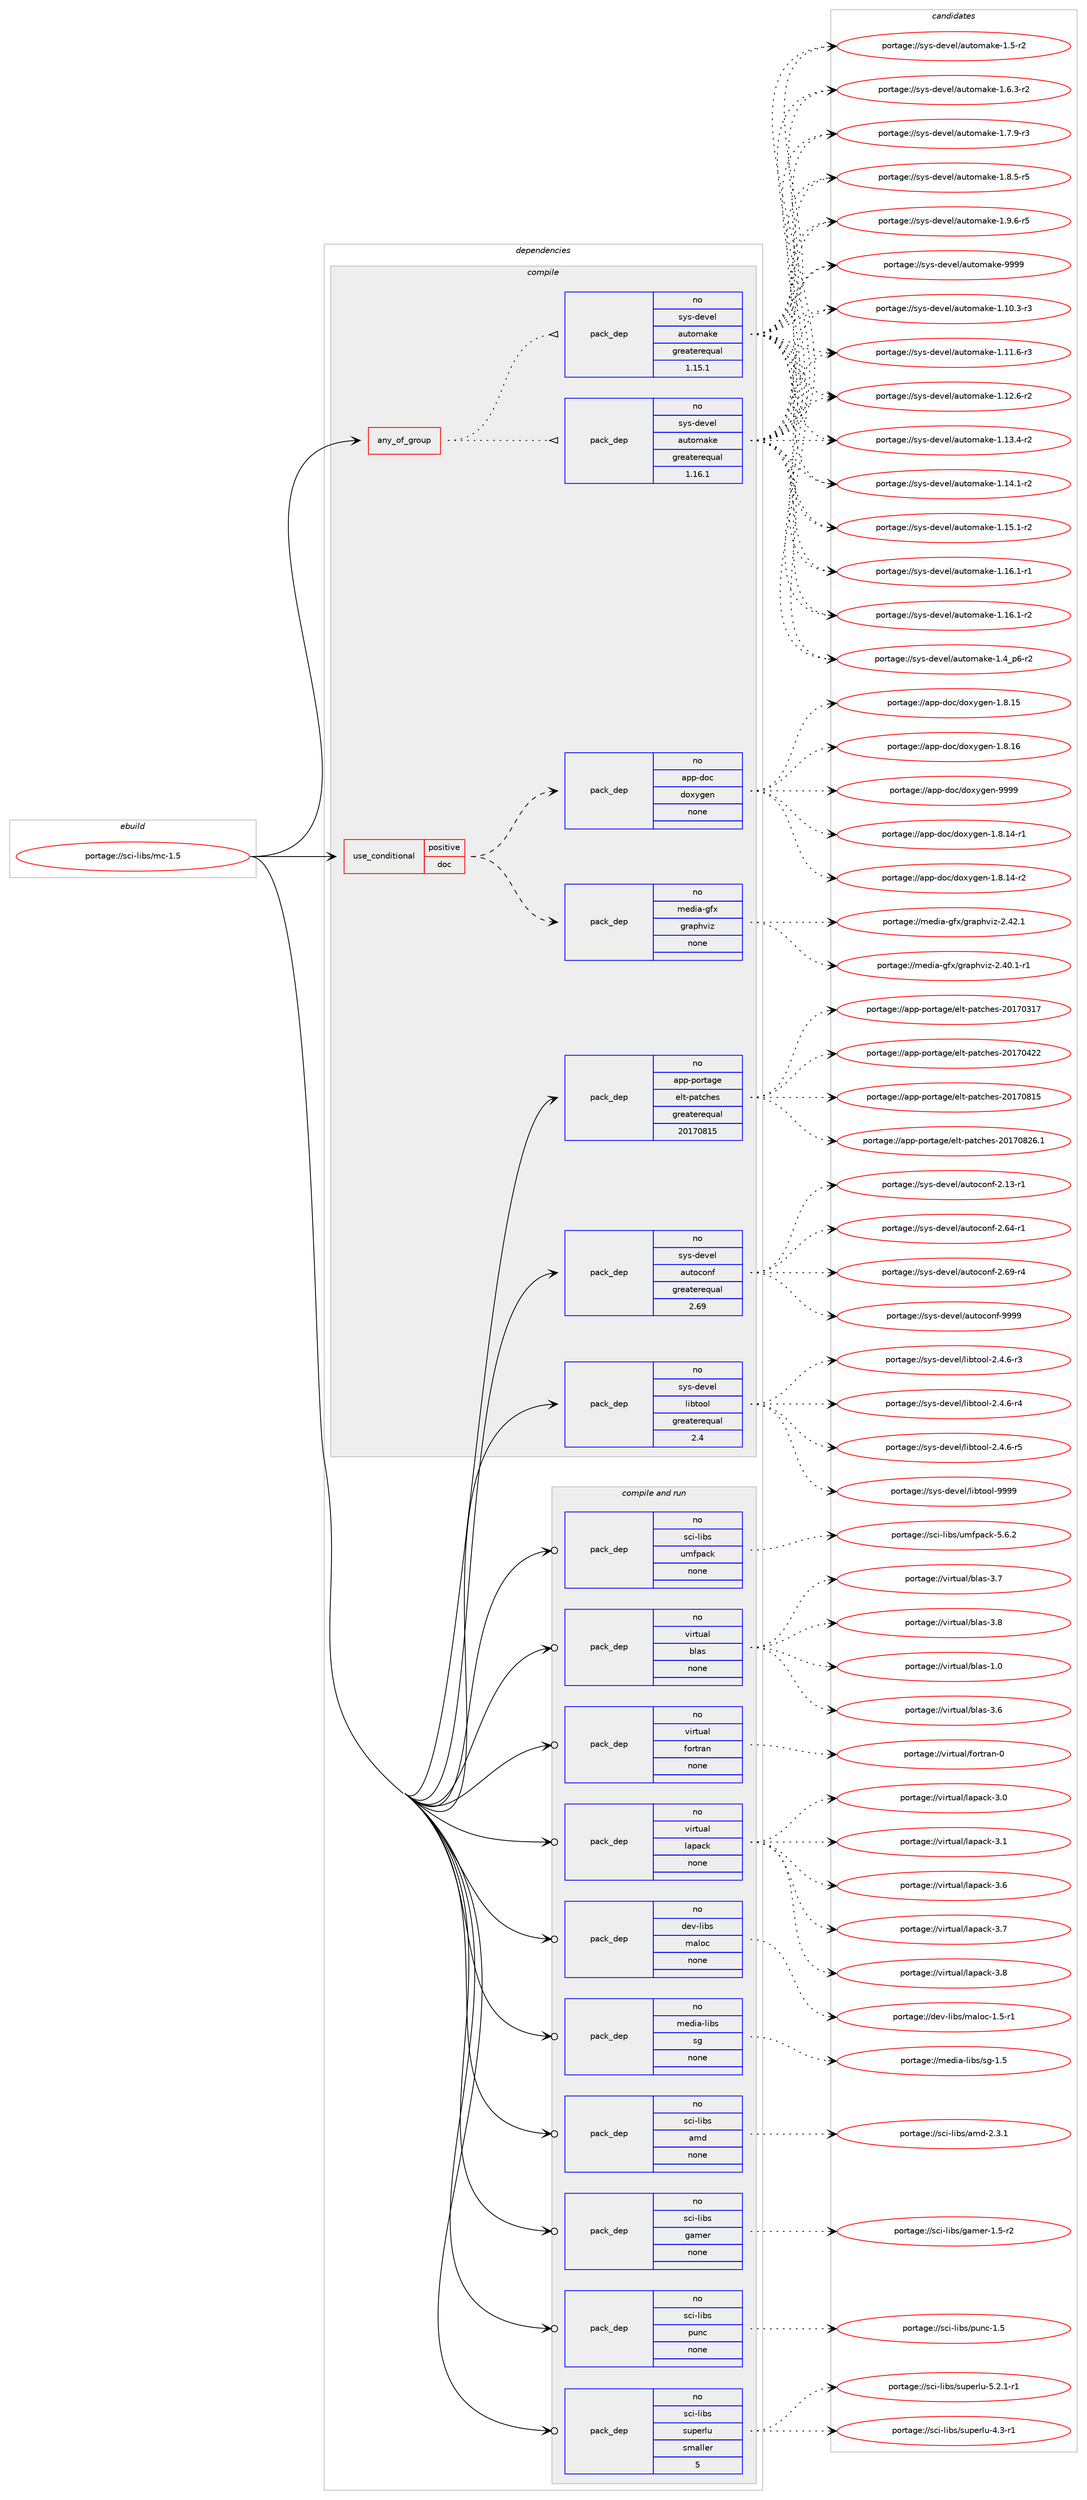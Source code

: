 digraph prolog {

# *************
# Graph options
# *************

newrank=true;
concentrate=true;
compound=true;
graph [rankdir=LR,fontname=Helvetica,fontsize=10,ranksep=1.5];#, ranksep=2.5, nodesep=0.2];
edge  [arrowhead=vee];
node  [fontname=Helvetica,fontsize=10];

# **********
# The ebuild
# **********

subgraph cluster_leftcol {
color=gray;
rank=same;
label=<<i>ebuild</i>>;
id [label="portage://sci-libs/mc-1.5", color=red, width=4, href="../sci-libs/mc-1.5.svg"];
}

# ****************
# The dependencies
# ****************

subgraph cluster_midcol {
color=gray;
label=<<i>dependencies</i>>;
subgraph cluster_compile {
fillcolor="#eeeeee";
style=filled;
label=<<i>compile</i>>;
subgraph any6455 {
dependency391502 [label=<<TABLE BORDER="0" CELLBORDER="1" CELLSPACING="0" CELLPADDING="4"><TR><TD CELLPADDING="10">any_of_group</TD></TR></TABLE>>, shape=none, color=red];subgraph pack287898 {
dependency391503 [label=<<TABLE BORDER="0" CELLBORDER="1" CELLSPACING="0" CELLPADDING="4" WIDTH="220"><TR><TD ROWSPAN="6" CELLPADDING="30">pack_dep</TD></TR><TR><TD WIDTH="110">no</TD></TR><TR><TD>sys-devel</TD></TR><TR><TD>automake</TD></TR><TR><TD>greaterequal</TD></TR><TR><TD>1.16.1</TD></TR></TABLE>>, shape=none, color=blue];
}
dependency391502:e -> dependency391503:w [weight=20,style="dotted",arrowhead="oinv"];
subgraph pack287899 {
dependency391504 [label=<<TABLE BORDER="0" CELLBORDER="1" CELLSPACING="0" CELLPADDING="4" WIDTH="220"><TR><TD ROWSPAN="6" CELLPADDING="30">pack_dep</TD></TR><TR><TD WIDTH="110">no</TD></TR><TR><TD>sys-devel</TD></TR><TR><TD>automake</TD></TR><TR><TD>greaterequal</TD></TR><TR><TD>1.15.1</TD></TR></TABLE>>, shape=none, color=blue];
}
dependency391502:e -> dependency391504:w [weight=20,style="dotted",arrowhead="oinv"];
}
id:e -> dependency391502:w [weight=20,style="solid",arrowhead="vee"];
subgraph cond96945 {
dependency391505 [label=<<TABLE BORDER="0" CELLBORDER="1" CELLSPACING="0" CELLPADDING="4"><TR><TD ROWSPAN="3" CELLPADDING="10">use_conditional</TD></TR><TR><TD>positive</TD></TR><TR><TD>doc</TD></TR></TABLE>>, shape=none, color=red];
subgraph pack287900 {
dependency391506 [label=<<TABLE BORDER="0" CELLBORDER="1" CELLSPACING="0" CELLPADDING="4" WIDTH="220"><TR><TD ROWSPAN="6" CELLPADDING="30">pack_dep</TD></TR><TR><TD WIDTH="110">no</TD></TR><TR><TD>media-gfx</TD></TR><TR><TD>graphviz</TD></TR><TR><TD>none</TD></TR><TR><TD></TD></TR></TABLE>>, shape=none, color=blue];
}
dependency391505:e -> dependency391506:w [weight=20,style="dashed",arrowhead="vee"];
subgraph pack287901 {
dependency391507 [label=<<TABLE BORDER="0" CELLBORDER="1" CELLSPACING="0" CELLPADDING="4" WIDTH="220"><TR><TD ROWSPAN="6" CELLPADDING="30">pack_dep</TD></TR><TR><TD WIDTH="110">no</TD></TR><TR><TD>app-doc</TD></TR><TR><TD>doxygen</TD></TR><TR><TD>none</TD></TR><TR><TD></TD></TR></TABLE>>, shape=none, color=blue];
}
dependency391505:e -> dependency391507:w [weight=20,style="dashed",arrowhead="vee"];
}
id:e -> dependency391505:w [weight=20,style="solid",arrowhead="vee"];
subgraph pack287902 {
dependency391508 [label=<<TABLE BORDER="0" CELLBORDER="1" CELLSPACING="0" CELLPADDING="4" WIDTH="220"><TR><TD ROWSPAN="6" CELLPADDING="30">pack_dep</TD></TR><TR><TD WIDTH="110">no</TD></TR><TR><TD>app-portage</TD></TR><TR><TD>elt-patches</TD></TR><TR><TD>greaterequal</TD></TR><TR><TD>20170815</TD></TR></TABLE>>, shape=none, color=blue];
}
id:e -> dependency391508:w [weight=20,style="solid",arrowhead="vee"];
subgraph pack287903 {
dependency391509 [label=<<TABLE BORDER="0" CELLBORDER="1" CELLSPACING="0" CELLPADDING="4" WIDTH="220"><TR><TD ROWSPAN="6" CELLPADDING="30">pack_dep</TD></TR><TR><TD WIDTH="110">no</TD></TR><TR><TD>sys-devel</TD></TR><TR><TD>autoconf</TD></TR><TR><TD>greaterequal</TD></TR><TR><TD>2.69</TD></TR></TABLE>>, shape=none, color=blue];
}
id:e -> dependency391509:w [weight=20,style="solid",arrowhead="vee"];
subgraph pack287904 {
dependency391510 [label=<<TABLE BORDER="0" CELLBORDER="1" CELLSPACING="0" CELLPADDING="4" WIDTH="220"><TR><TD ROWSPAN="6" CELLPADDING="30">pack_dep</TD></TR><TR><TD WIDTH="110">no</TD></TR><TR><TD>sys-devel</TD></TR><TR><TD>libtool</TD></TR><TR><TD>greaterequal</TD></TR><TR><TD>2.4</TD></TR></TABLE>>, shape=none, color=blue];
}
id:e -> dependency391510:w [weight=20,style="solid",arrowhead="vee"];
}
subgraph cluster_compileandrun {
fillcolor="#eeeeee";
style=filled;
label=<<i>compile and run</i>>;
subgraph pack287905 {
dependency391511 [label=<<TABLE BORDER="0" CELLBORDER="1" CELLSPACING="0" CELLPADDING="4" WIDTH="220"><TR><TD ROWSPAN="6" CELLPADDING="30">pack_dep</TD></TR><TR><TD WIDTH="110">no</TD></TR><TR><TD>dev-libs</TD></TR><TR><TD>maloc</TD></TR><TR><TD>none</TD></TR><TR><TD></TD></TR></TABLE>>, shape=none, color=blue];
}
id:e -> dependency391511:w [weight=20,style="solid",arrowhead="odotvee"];
subgraph pack287906 {
dependency391512 [label=<<TABLE BORDER="0" CELLBORDER="1" CELLSPACING="0" CELLPADDING="4" WIDTH="220"><TR><TD ROWSPAN="6" CELLPADDING="30">pack_dep</TD></TR><TR><TD WIDTH="110">no</TD></TR><TR><TD>media-libs</TD></TR><TR><TD>sg</TD></TR><TR><TD>none</TD></TR><TR><TD></TD></TR></TABLE>>, shape=none, color=blue];
}
id:e -> dependency391512:w [weight=20,style="solid",arrowhead="odotvee"];
subgraph pack287907 {
dependency391513 [label=<<TABLE BORDER="0" CELLBORDER="1" CELLSPACING="0" CELLPADDING="4" WIDTH="220"><TR><TD ROWSPAN="6" CELLPADDING="30">pack_dep</TD></TR><TR><TD WIDTH="110">no</TD></TR><TR><TD>sci-libs</TD></TR><TR><TD>amd</TD></TR><TR><TD>none</TD></TR><TR><TD></TD></TR></TABLE>>, shape=none, color=blue];
}
id:e -> dependency391513:w [weight=20,style="solid",arrowhead="odotvee"];
subgraph pack287908 {
dependency391514 [label=<<TABLE BORDER="0" CELLBORDER="1" CELLSPACING="0" CELLPADDING="4" WIDTH="220"><TR><TD ROWSPAN="6" CELLPADDING="30">pack_dep</TD></TR><TR><TD WIDTH="110">no</TD></TR><TR><TD>sci-libs</TD></TR><TR><TD>gamer</TD></TR><TR><TD>none</TD></TR><TR><TD></TD></TR></TABLE>>, shape=none, color=blue];
}
id:e -> dependency391514:w [weight=20,style="solid",arrowhead="odotvee"];
subgraph pack287909 {
dependency391515 [label=<<TABLE BORDER="0" CELLBORDER="1" CELLSPACING="0" CELLPADDING="4" WIDTH="220"><TR><TD ROWSPAN="6" CELLPADDING="30">pack_dep</TD></TR><TR><TD WIDTH="110">no</TD></TR><TR><TD>sci-libs</TD></TR><TR><TD>punc</TD></TR><TR><TD>none</TD></TR><TR><TD></TD></TR></TABLE>>, shape=none, color=blue];
}
id:e -> dependency391515:w [weight=20,style="solid",arrowhead="odotvee"];
subgraph pack287910 {
dependency391516 [label=<<TABLE BORDER="0" CELLBORDER="1" CELLSPACING="0" CELLPADDING="4" WIDTH="220"><TR><TD ROWSPAN="6" CELLPADDING="30">pack_dep</TD></TR><TR><TD WIDTH="110">no</TD></TR><TR><TD>sci-libs</TD></TR><TR><TD>superlu</TD></TR><TR><TD>smaller</TD></TR><TR><TD>5</TD></TR></TABLE>>, shape=none, color=blue];
}
id:e -> dependency391516:w [weight=20,style="solid",arrowhead="odotvee"];
subgraph pack287911 {
dependency391517 [label=<<TABLE BORDER="0" CELLBORDER="1" CELLSPACING="0" CELLPADDING="4" WIDTH="220"><TR><TD ROWSPAN="6" CELLPADDING="30">pack_dep</TD></TR><TR><TD WIDTH="110">no</TD></TR><TR><TD>sci-libs</TD></TR><TR><TD>umfpack</TD></TR><TR><TD>none</TD></TR><TR><TD></TD></TR></TABLE>>, shape=none, color=blue];
}
id:e -> dependency391517:w [weight=20,style="solid",arrowhead="odotvee"];
subgraph pack287912 {
dependency391518 [label=<<TABLE BORDER="0" CELLBORDER="1" CELLSPACING="0" CELLPADDING="4" WIDTH="220"><TR><TD ROWSPAN="6" CELLPADDING="30">pack_dep</TD></TR><TR><TD WIDTH="110">no</TD></TR><TR><TD>virtual</TD></TR><TR><TD>blas</TD></TR><TR><TD>none</TD></TR><TR><TD></TD></TR></TABLE>>, shape=none, color=blue];
}
id:e -> dependency391518:w [weight=20,style="solid",arrowhead="odotvee"];
subgraph pack287913 {
dependency391519 [label=<<TABLE BORDER="0" CELLBORDER="1" CELLSPACING="0" CELLPADDING="4" WIDTH="220"><TR><TD ROWSPAN="6" CELLPADDING="30">pack_dep</TD></TR><TR><TD WIDTH="110">no</TD></TR><TR><TD>virtual</TD></TR><TR><TD>fortran</TD></TR><TR><TD>none</TD></TR><TR><TD></TD></TR></TABLE>>, shape=none, color=blue];
}
id:e -> dependency391519:w [weight=20,style="solid",arrowhead="odotvee"];
subgraph pack287914 {
dependency391520 [label=<<TABLE BORDER="0" CELLBORDER="1" CELLSPACING="0" CELLPADDING="4" WIDTH="220"><TR><TD ROWSPAN="6" CELLPADDING="30">pack_dep</TD></TR><TR><TD WIDTH="110">no</TD></TR><TR><TD>virtual</TD></TR><TR><TD>lapack</TD></TR><TR><TD>none</TD></TR><TR><TD></TD></TR></TABLE>>, shape=none, color=blue];
}
id:e -> dependency391520:w [weight=20,style="solid",arrowhead="odotvee"];
}
subgraph cluster_run {
fillcolor="#eeeeee";
style=filled;
label=<<i>run</i>>;
}
}

# **************
# The candidates
# **************

subgraph cluster_choices {
rank=same;
color=gray;
label=<<i>candidates</i>>;

subgraph choice287898 {
color=black;
nodesep=1;
choiceportage11512111545100101118101108479711711611110997107101454946494846514511451 [label="portage://sys-devel/automake-1.10.3-r3", color=red, width=4,href="../sys-devel/automake-1.10.3-r3.svg"];
choiceportage11512111545100101118101108479711711611110997107101454946494946544511451 [label="portage://sys-devel/automake-1.11.6-r3", color=red, width=4,href="../sys-devel/automake-1.11.6-r3.svg"];
choiceportage11512111545100101118101108479711711611110997107101454946495046544511450 [label="portage://sys-devel/automake-1.12.6-r2", color=red, width=4,href="../sys-devel/automake-1.12.6-r2.svg"];
choiceportage11512111545100101118101108479711711611110997107101454946495146524511450 [label="portage://sys-devel/automake-1.13.4-r2", color=red, width=4,href="../sys-devel/automake-1.13.4-r2.svg"];
choiceportage11512111545100101118101108479711711611110997107101454946495246494511450 [label="portage://sys-devel/automake-1.14.1-r2", color=red, width=4,href="../sys-devel/automake-1.14.1-r2.svg"];
choiceportage11512111545100101118101108479711711611110997107101454946495346494511450 [label="portage://sys-devel/automake-1.15.1-r2", color=red, width=4,href="../sys-devel/automake-1.15.1-r2.svg"];
choiceportage11512111545100101118101108479711711611110997107101454946495446494511449 [label="portage://sys-devel/automake-1.16.1-r1", color=red, width=4,href="../sys-devel/automake-1.16.1-r1.svg"];
choiceportage11512111545100101118101108479711711611110997107101454946495446494511450 [label="portage://sys-devel/automake-1.16.1-r2", color=red, width=4,href="../sys-devel/automake-1.16.1-r2.svg"];
choiceportage115121115451001011181011084797117116111109971071014549465295112544511450 [label="portage://sys-devel/automake-1.4_p6-r2", color=red, width=4,href="../sys-devel/automake-1.4_p6-r2.svg"];
choiceportage11512111545100101118101108479711711611110997107101454946534511450 [label="portage://sys-devel/automake-1.5-r2", color=red, width=4,href="../sys-devel/automake-1.5-r2.svg"];
choiceportage115121115451001011181011084797117116111109971071014549465446514511450 [label="portage://sys-devel/automake-1.6.3-r2", color=red, width=4,href="../sys-devel/automake-1.6.3-r2.svg"];
choiceportage115121115451001011181011084797117116111109971071014549465546574511451 [label="portage://sys-devel/automake-1.7.9-r3", color=red, width=4,href="../sys-devel/automake-1.7.9-r3.svg"];
choiceportage115121115451001011181011084797117116111109971071014549465646534511453 [label="portage://sys-devel/automake-1.8.5-r5", color=red, width=4,href="../sys-devel/automake-1.8.5-r5.svg"];
choiceportage115121115451001011181011084797117116111109971071014549465746544511453 [label="portage://sys-devel/automake-1.9.6-r5", color=red, width=4,href="../sys-devel/automake-1.9.6-r5.svg"];
choiceportage115121115451001011181011084797117116111109971071014557575757 [label="portage://sys-devel/automake-9999", color=red, width=4,href="../sys-devel/automake-9999.svg"];
dependency391503:e -> choiceportage11512111545100101118101108479711711611110997107101454946494846514511451:w [style=dotted,weight="100"];
dependency391503:e -> choiceportage11512111545100101118101108479711711611110997107101454946494946544511451:w [style=dotted,weight="100"];
dependency391503:e -> choiceportage11512111545100101118101108479711711611110997107101454946495046544511450:w [style=dotted,weight="100"];
dependency391503:e -> choiceportage11512111545100101118101108479711711611110997107101454946495146524511450:w [style=dotted,weight="100"];
dependency391503:e -> choiceportage11512111545100101118101108479711711611110997107101454946495246494511450:w [style=dotted,weight="100"];
dependency391503:e -> choiceportage11512111545100101118101108479711711611110997107101454946495346494511450:w [style=dotted,weight="100"];
dependency391503:e -> choiceportage11512111545100101118101108479711711611110997107101454946495446494511449:w [style=dotted,weight="100"];
dependency391503:e -> choiceportage11512111545100101118101108479711711611110997107101454946495446494511450:w [style=dotted,weight="100"];
dependency391503:e -> choiceportage115121115451001011181011084797117116111109971071014549465295112544511450:w [style=dotted,weight="100"];
dependency391503:e -> choiceportage11512111545100101118101108479711711611110997107101454946534511450:w [style=dotted,weight="100"];
dependency391503:e -> choiceportage115121115451001011181011084797117116111109971071014549465446514511450:w [style=dotted,weight="100"];
dependency391503:e -> choiceportage115121115451001011181011084797117116111109971071014549465546574511451:w [style=dotted,weight="100"];
dependency391503:e -> choiceportage115121115451001011181011084797117116111109971071014549465646534511453:w [style=dotted,weight="100"];
dependency391503:e -> choiceportage115121115451001011181011084797117116111109971071014549465746544511453:w [style=dotted,weight="100"];
dependency391503:e -> choiceportage115121115451001011181011084797117116111109971071014557575757:w [style=dotted,weight="100"];
}
subgraph choice287899 {
color=black;
nodesep=1;
choiceportage11512111545100101118101108479711711611110997107101454946494846514511451 [label="portage://sys-devel/automake-1.10.3-r3", color=red, width=4,href="../sys-devel/automake-1.10.3-r3.svg"];
choiceportage11512111545100101118101108479711711611110997107101454946494946544511451 [label="portage://sys-devel/automake-1.11.6-r3", color=red, width=4,href="../sys-devel/automake-1.11.6-r3.svg"];
choiceportage11512111545100101118101108479711711611110997107101454946495046544511450 [label="portage://sys-devel/automake-1.12.6-r2", color=red, width=4,href="../sys-devel/automake-1.12.6-r2.svg"];
choiceportage11512111545100101118101108479711711611110997107101454946495146524511450 [label="portage://sys-devel/automake-1.13.4-r2", color=red, width=4,href="../sys-devel/automake-1.13.4-r2.svg"];
choiceportage11512111545100101118101108479711711611110997107101454946495246494511450 [label="portage://sys-devel/automake-1.14.1-r2", color=red, width=4,href="../sys-devel/automake-1.14.1-r2.svg"];
choiceportage11512111545100101118101108479711711611110997107101454946495346494511450 [label="portage://sys-devel/automake-1.15.1-r2", color=red, width=4,href="../sys-devel/automake-1.15.1-r2.svg"];
choiceportage11512111545100101118101108479711711611110997107101454946495446494511449 [label="portage://sys-devel/automake-1.16.1-r1", color=red, width=4,href="../sys-devel/automake-1.16.1-r1.svg"];
choiceportage11512111545100101118101108479711711611110997107101454946495446494511450 [label="portage://sys-devel/automake-1.16.1-r2", color=red, width=4,href="../sys-devel/automake-1.16.1-r2.svg"];
choiceportage115121115451001011181011084797117116111109971071014549465295112544511450 [label="portage://sys-devel/automake-1.4_p6-r2", color=red, width=4,href="../sys-devel/automake-1.4_p6-r2.svg"];
choiceportage11512111545100101118101108479711711611110997107101454946534511450 [label="portage://sys-devel/automake-1.5-r2", color=red, width=4,href="../sys-devel/automake-1.5-r2.svg"];
choiceportage115121115451001011181011084797117116111109971071014549465446514511450 [label="portage://sys-devel/automake-1.6.3-r2", color=red, width=4,href="../sys-devel/automake-1.6.3-r2.svg"];
choiceportage115121115451001011181011084797117116111109971071014549465546574511451 [label="portage://sys-devel/automake-1.7.9-r3", color=red, width=4,href="../sys-devel/automake-1.7.9-r3.svg"];
choiceportage115121115451001011181011084797117116111109971071014549465646534511453 [label="portage://sys-devel/automake-1.8.5-r5", color=red, width=4,href="../sys-devel/automake-1.8.5-r5.svg"];
choiceportage115121115451001011181011084797117116111109971071014549465746544511453 [label="portage://sys-devel/automake-1.9.6-r5", color=red, width=4,href="../sys-devel/automake-1.9.6-r5.svg"];
choiceportage115121115451001011181011084797117116111109971071014557575757 [label="portage://sys-devel/automake-9999", color=red, width=4,href="../sys-devel/automake-9999.svg"];
dependency391504:e -> choiceportage11512111545100101118101108479711711611110997107101454946494846514511451:w [style=dotted,weight="100"];
dependency391504:e -> choiceportage11512111545100101118101108479711711611110997107101454946494946544511451:w [style=dotted,weight="100"];
dependency391504:e -> choiceportage11512111545100101118101108479711711611110997107101454946495046544511450:w [style=dotted,weight="100"];
dependency391504:e -> choiceportage11512111545100101118101108479711711611110997107101454946495146524511450:w [style=dotted,weight="100"];
dependency391504:e -> choiceportage11512111545100101118101108479711711611110997107101454946495246494511450:w [style=dotted,weight="100"];
dependency391504:e -> choiceportage11512111545100101118101108479711711611110997107101454946495346494511450:w [style=dotted,weight="100"];
dependency391504:e -> choiceportage11512111545100101118101108479711711611110997107101454946495446494511449:w [style=dotted,weight="100"];
dependency391504:e -> choiceportage11512111545100101118101108479711711611110997107101454946495446494511450:w [style=dotted,weight="100"];
dependency391504:e -> choiceportage115121115451001011181011084797117116111109971071014549465295112544511450:w [style=dotted,weight="100"];
dependency391504:e -> choiceportage11512111545100101118101108479711711611110997107101454946534511450:w [style=dotted,weight="100"];
dependency391504:e -> choiceportage115121115451001011181011084797117116111109971071014549465446514511450:w [style=dotted,weight="100"];
dependency391504:e -> choiceportage115121115451001011181011084797117116111109971071014549465546574511451:w [style=dotted,weight="100"];
dependency391504:e -> choiceportage115121115451001011181011084797117116111109971071014549465646534511453:w [style=dotted,weight="100"];
dependency391504:e -> choiceportage115121115451001011181011084797117116111109971071014549465746544511453:w [style=dotted,weight="100"];
dependency391504:e -> choiceportage115121115451001011181011084797117116111109971071014557575757:w [style=dotted,weight="100"];
}
subgraph choice287900 {
color=black;
nodesep=1;
choiceportage10910110010597451031021204710311497112104118105122455046524846494511449 [label="portage://media-gfx/graphviz-2.40.1-r1", color=red, width=4,href="../media-gfx/graphviz-2.40.1-r1.svg"];
choiceportage1091011001059745103102120471031149711210411810512245504652504649 [label="portage://media-gfx/graphviz-2.42.1", color=red, width=4,href="../media-gfx/graphviz-2.42.1.svg"];
dependency391506:e -> choiceportage10910110010597451031021204710311497112104118105122455046524846494511449:w [style=dotted,weight="100"];
dependency391506:e -> choiceportage1091011001059745103102120471031149711210411810512245504652504649:w [style=dotted,weight="100"];
}
subgraph choice287901 {
color=black;
nodesep=1;
choiceportage97112112451001119947100111120121103101110454946564649524511449 [label="portage://app-doc/doxygen-1.8.14-r1", color=red, width=4,href="../app-doc/doxygen-1.8.14-r1.svg"];
choiceportage97112112451001119947100111120121103101110454946564649524511450 [label="portage://app-doc/doxygen-1.8.14-r2", color=red, width=4,href="../app-doc/doxygen-1.8.14-r2.svg"];
choiceportage9711211245100111994710011112012110310111045494656464953 [label="portage://app-doc/doxygen-1.8.15", color=red, width=4,href="../app-doc/doxygen-1.8.15.svg"];
choiceportage9711211245100111994710011112012110310111045494656464954 [label="portage://app-doc/doxygen-1.8.16", color=red, width=4,href="../app-doc/doxygen-1.8.16.svg"];
choiceportage971121124510011199471001111201211031011104557575757 [label="portage://app-doc/doxygen-9999", color=red, width=4,href="../app-doc/doxygen-9999.svg"];
dependency391507:e -> choiceportage97112112451001119947100111120121103101110454946564649524511449:w [style=dotted,weight="100"];
dependency391507:e -> choiceportage97112112451001119947100111120121103101110454946564649524511450:w [style=dotted,weight="100"];
dependency391507:e -> choiceportage9711211245100111994710011112012110310111045494656464953:w [style=dotted,weight="100"];
dependency391507:e -> choiceportage9711211245100111994710011112012110310111045494656464954:w [style=dotted,weight="100"];
dependency391507:e -> choiceportage971121124510011199471001111201211031011104557575757:w [style=dotted,weight="100"];
}
subgraph choice287902 {
color=black;
nodesep=1;
choiceportage97112112451121111141169710310147101108116451129711699104101115455048495548514955 [label="portage://app-portage/elt-patches-20170317", color=red, width=4,href="../app-portage/elt-patches-20170317.svg"];
choiceportage97112112451121111141169710310147101108116451129711699104101115455048495548525050 [label="portage://app-portage/elt-patches-20170422", color=red, width=4,href="../app-portage/elt-patches-20170422.svg"];
choiceportage97112112451121111141169710310147101108116451129711699104101115455048495548564953 [label="portage://app-portage/elt-patches-20170815", color=red, width=4,href="../app-portage/elt-patches-20170815.svg"];
choiceportage971121124511211111411697103101471011081164511297116991041011154550484955485650544649 [label="portage://app-portage/elt-patches-20170826.1", color=red, width=4,href="../app-portage/elt-patches-20170826.1.svg"];
dependency391508:e -> choiceportage97112112451121111141169710310147101108116451129711699104101115455048495548514955:w [style=dotted,weight="100"];
dependency391508:e -> choiceportage97112112451121111141169710310147101108116451129711699104101115455048495548525050:w [style=dotted,weight="100"];
dependency391508:e -> choiceportage97112112451121111141169710310147101108116451129711699104101115455048495548564953:w [style=dotted,weight="100"];
dependency391508:e -> choiceportage971121124511211111411697103101471011081164511297116991041011154550484955485650544649:w [style=dotted,weight="100"];
}
subgraph choice287903 {
color=black;
nodesep=1;
choiceportage1151211154510010111810110847971171161119911111010245504649514511449 [label="portage://sys-devel/autoconf-2.13-r1", color=red, width=4,href="../sys-devel/autoconf-2.13-r1.svg"];
choiceportage1151211154510010111810110847971171161119911111010245504654524511449 [label="portage://sys-devel/autoconf-2.64-r1", color=red, width=4,href="../sys-devel/autoconf-2.64-r1.svg"];
choiceportage1151211154510010111810110847971171161119911111010245504654574511452 [label="portage://sys-devel/autoconf-2.69-r4", color=red, width=4,href="../sys-devel/autoconf-2.69-r4.svg"];
choiceportage115121115451001011181011084797117116111991111101024557575757 [label="portage://sys-devel/autoconf-9999", color=red, width=4,href="../sys-devel/autoconf-9999.svg"];
dependency391509:e -> choiceportage1151211154510010111810110847971171161119911111010245504649514511449:w [style=dotted,weight="100"];
dependency391509:e -> choiceportage1151211154510010111810110847971171161119911111010245504654524511449:w [style=dotted,weight="100"];
dependency391509:e -> choiceportage1151211154510010111810110847971171161119911111010245504654574511452:w [style=dotted,weight="100"];
dependency391509:e -> choiceportage115121115451001011181011084797117116111991111101024557575757:w [style=dotted,weight="100"];
}
subgraph choice287904 {
color=black;
nodesep=1;
choiceportage1151211154510010111810110847108105981161111111084550465246544511451 [label="portage://sys-devel/libtool-2.4.6-r3", color=red, width=4,href="../sys-devel/libtool-2.4.6-r3.svg"];
choiceportage1151211154510010111810110847108105981161111111084550465246544511452 [label="portage://sys-devel/libtool-2.4.6-r4", color=red, width=4,href="../sys-devel/libtool-2.4.6-r4.svg"];
choiceportage1151211154510010111810110847108105981161111111084550465246544511453 [label="portage://sys-devel/libtool-2.4.6-r5", color=red, width=4,href="../sys-devel/libtool-2.4.6-r5.svg"];
choiceportage1151211154510010111810110847108105981161111111084557575757 [label="portage://sys-devel/libtool-9999", color=red, width=4,href="../sys-devel/libtool-9999.svg"];
dependency391510:e -> choiceportage1151211154510010111810110847108105981161111111084550465246544511451:w [style=dotted,weight="100"];
dependency391510:e -> choiceportage1151211154510010111810110847108105981161111111084550465246544511452:w [style=dotted,weight="100"];
dependency391510:e -> choiceportage1151211154510010111810110847108105981161111111084550465246544511453:w [style=dotted,weight="100"];
dependency391510:e -> choiceportage1151211154510010111810110847108105981161111111084557575757:w [style=dotted,weight="100"];
}
subgraph choice287905 {
color=black;
nodesep=1;
choiceportage1001011184510810598115471099710811199454946534511449 [label="portage://dev-libs/maloc-1.5-r1", color=red, width=4,href="../dev-libs/maloc-1.5-r1.svg"];
dependency391511:e -> choiceportage1001011184510810598115471099710811199454946534511449:w [style=dotted,weight="100"];
}
subgraph choice287906 {
color=black;
nodesep=1;
choiceportage1091011001059745108105981154711510345494653 [label="portage://media-libs/sg-1.5", color=red, width=4,href="../media-libs/sg-1.5.svg"];
dependency391512:e -> choiceportage1091011001059745108105981154711510345494653:w [style=dotted,weight="100"];
}
subgraph choice287907 {
color=black;
nodesep=1;
choiceportage1159910545108105981154797109100455046514649 [label="portage://sci-libs/amd-2.3.1", color=red, width=4,href="../sci-libs/amd-2.3.1.svg"];
dependency391513:e -> choiceportage1159910545108105981154797109100455046514649:w [style=dotted,weight="100"];
}
subgraph choice287908 {
color=black;
nodesep=1;
choiceportage1159910545108105981154710397109101114454946534511450 [label="portage://sci-libs/gamer-1.5-r2", color=red, width=4,href="../sci-libs/gamer-1.5-r2.svg"];
dependency391514:e -> choiceportage1159910545108105981154710397109101114454946534511450:w [style=dotted,weight="100"];
}
subgraph choice287909 {
color=black;
nodesep=1;
choiceportage115991054510810598115471121171109945494653 [label="portage://sci-libs/punc-1.5", color=red, width=4,href="../sci-libs/punc-1.5.svg"];
dependency391515:e -> choiceportage115991054510810598115471121171109945494653:w [style=dotted,weight="100"];
}
subgraph choice287910 {
color=black;
nodesep=1;
choiceportage11599105451081059811547115117112101114108117455246514511449 [label="portage://sci-libs/superlu-4.3-r1", color=red, width=4,href="../sci-libs/superlu-4.3-r1.svg"];
choiceportage115991054510810598115471151171121011141081174553465046494511449 [label="portage://sci-libs/superlu-5.2.1-r1", color=red, width=4,href="../sci-libs/superlu-5.2.1-r1.svg"];
dependency391516:e -> choiceportage11599105451081059811547115117112101114108117455246514511449:w [style=dotted,weight="100"];
dependency391516:e -> choiceportage115991054510810598115471151171121011141081174553465046494511449:w [style=dotted,weight="100"];
}
subgraph choice287911 {
color=black;
nodesep=1;
choiceportage115991054510810598115471171091021129799107455346544650 [label="portage://sci-libs/umfpack-5.6.2", color=red, width=4,href="../sci-libs/umfpack-5.6.2.svg"];
dependency391517:e -> choiceportage115991054510810598115471171091021129799107455346544650:w [style=dotted,weight="100"];
}
subgraph choice287912 {
color=black;
nodesep=1;
choiceportage1181051141161179710847981089711545494648 [label="portage://virtual/blas-1.0", color=red, width=4,href="../virtual/blas-1.0.svg"];
choiceportage1181051141161179710847981089711545514654 [label="portage://virtual/blas-3.6", color=red, width=4,href="../virtual/blas-3.6.svg"];
choiceportage1181051141161179710847981089711545514655 [label="portage://virtual/blas-3.7", color=red, width=4,href="../virtual/blas-3.7.svg"];
choiceportage1181051141161179710847981089711545514656 [label="portage://virtual/blas-3.8", color=red, width=4,href="../virtual/blas-3.8.svg"];
dependency391518:e -> choiceportage1181051141161179710847981089711545494648:w [style=dotted,weight="100"];
dependency391518:e -> choiceportage1181051141161179710847981089711545514654:w [style=dotted,weight="100"];
dependency391518:e -> choiceportage1181051141161179710847981089711545514655:w [style=dotted,weight="100"];
dependency391518:e -> choiceportage1181051141161179710847981089711545514656:w [style=dotted,weight="100"];
}
subgraph choice287913 {
color=black;
nodesep=1;
choiceportage1181051141161179710847102111114116114971104548 [label="portage://virtual/fortran-0", color=red, width=4,href="../virtual/fortran-0.svg"];
dependency391519:e -> choiceportage1181051141161179710847102111114116114971104548:w [style=dotted,weight="100"];
}
subgraph choice287914 {
color=black;
nodesep=1;
choiceportage118105114116117971084710897112979910745514648 [label="portage://virtual/lapack-3.0", color=red, width=4,href="../virtual/lapack-3.0.svg"];
choiceportage118105114116117971084710897112979910745514649 [label="portage://virtual/lapack-3.1", color=red, width=4,href="../virtual/lapack-3.1.svg"];
choiceportage118105114116117971084710897112979910745514654 [label="portage://virtual/lapack-3.6", color=red, width=4,href="../virtual/lapack-3.6.svg"];
choiceportage118105114116117971084710897112979910745514655 [label="portage://virtual/lapack-3.7", color=red, width=4,href="../virtual/lapack-3.7.svg"];
choiceportage118105114116117971084710897112979910745514656 [label="portage://virtual/lapack-3.8", color=red, width=4,href="../virtual/lapack-3.8.svg"];
dependency391520:e -> choiceportage118105114116117971084710897112979910745514648:w [style=dotted,weight="100"];
dependency391520:e -> choiceportage118105114116117971084710897112979910745514649:w [style=dotted,weight="100"];
dependency391520:e -> choiceportage118105114116117971084710897112979910745514654:w [style=dotted,weight="100"];
dependency391520:e -> choiceportage118105114116117971084710897112979910745514655:w [style=dotted,weight="100"];
dependency391520:e -> choiceportage118105114116117971084710897112979910745514656:w [style=dotted,weight="100"];
}
}

}
